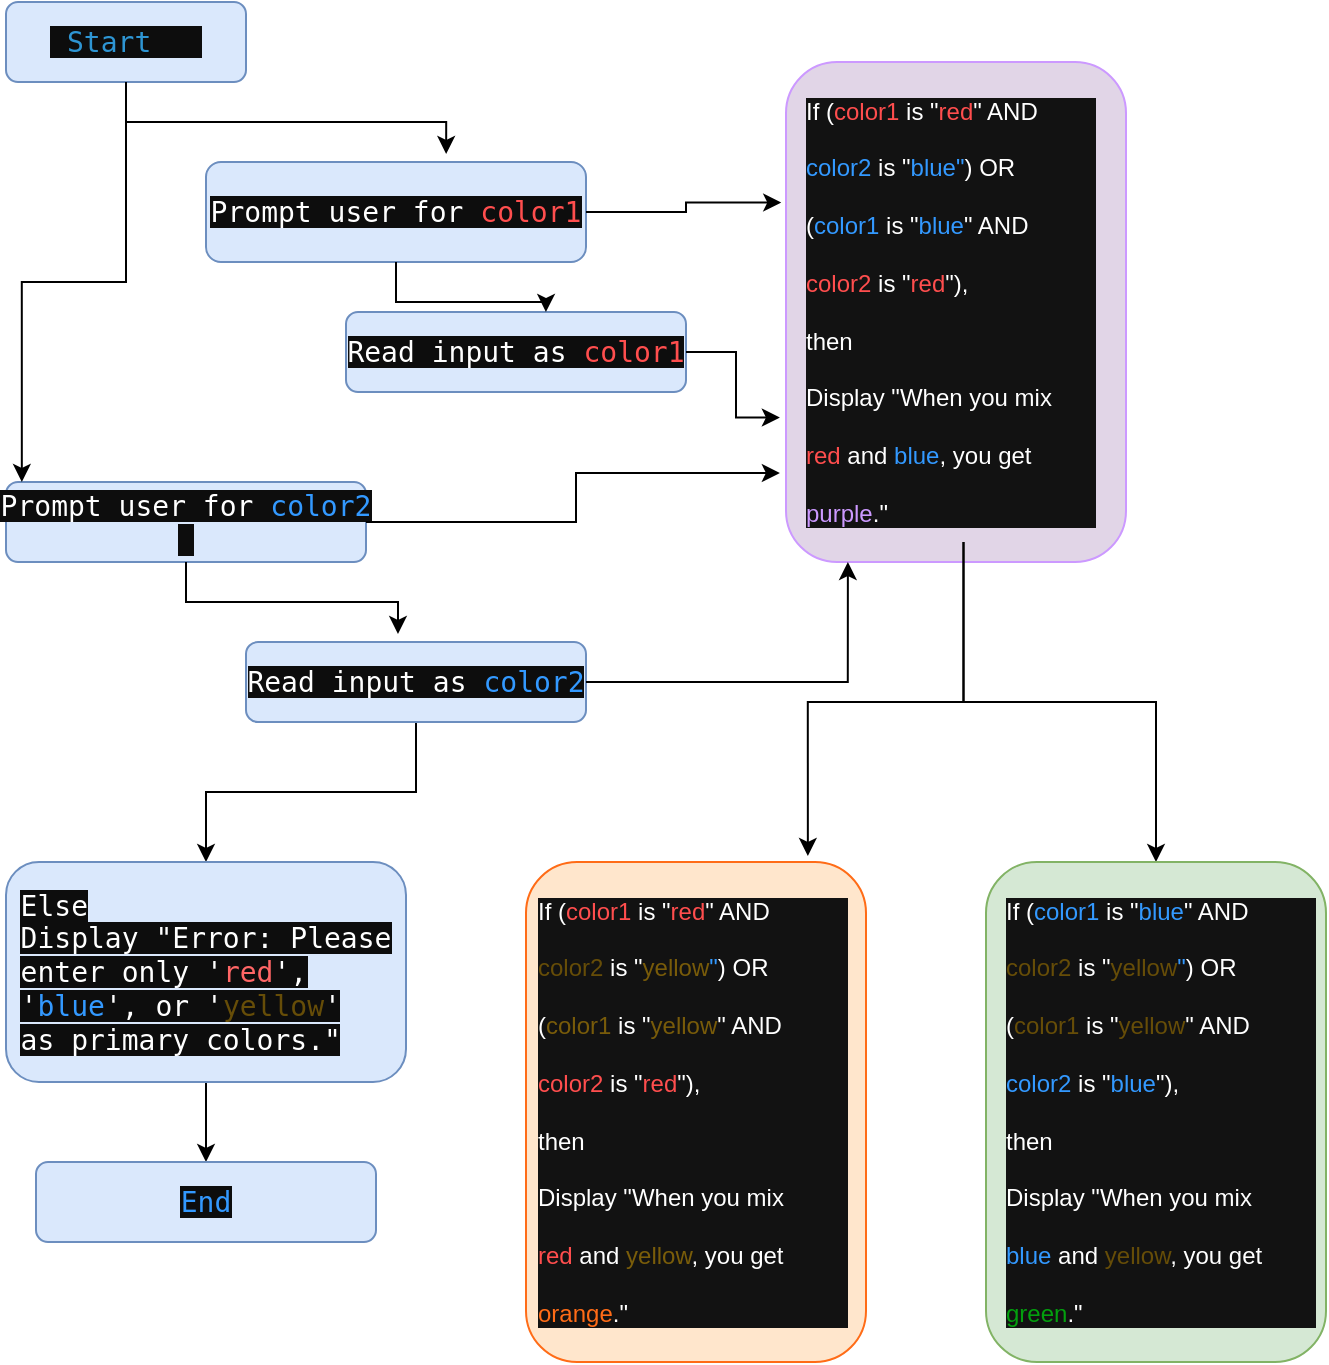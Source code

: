 <mxfile version="24.4.0" type="github">
  <diagram id="C5RBs43oDa-KdzZeNtuy" name="Page-1">
    <mxGraphModel dx="1029" dy="859" grid="1" gridSize="10" guides="1" tooltips="1" connect="1" arrows="1" fold="1" page="1" pageScale="1" pageWidth="827" pageHeight="1169" math="0" shadow="0">
      <root>
        <mxCell id="WIyWlLk6GJQsqaUBKTNV-0" />
        <mxCell id="WIyWlLk6GJQsqaUBKTNV-1" parent="WIyWlLk6GJQsqaUBKTNV-0" />
        <mxCell id="WIyWlLk6GJQsqaUBKTNV-3" value="&lt;span style=&quot;color: rgb(255, 255, 255); font-family: &amp;quot;Söhne Mono&amp;quot;, Monaco, &amp;quot;Andale Mono&amp;quot;, &amp;quot;Ubuntu Mono&amp;quot;, monospace; font-size: 14px; text-align: left; white-space: pre; background-color: rgb(13, 13, 13);&quot;&gt; &lt;/span&gt;&lt;span style=&quot;border: 0px solid rgb(227, 227, 227); box-sizing: border-box; --tw-border-spacing-x: 0; --tw-border-spacing-y: 0; --tw-translate-x: 0; --tw-translate-y: 0; --tw-rotate: 0; --tw-skew-x: 0; --tw-skew-y: 0; --tw-scale-x: 1; --tw-scale-y: 1; --tw-pan-x: ; --tw-pan-y: ; --tw-pinch-zoom: ; --tw-scroll-snap-strictness: proximity; --tw-gradient-from-position: ; --tw-gradient-via-position: ; --tw-gradient-to-position: ; --tw-ordinal: ; --tw-slashed-zero: ; --tw-numeric-figure: ; --tw-numeric-spacing: ; --tw-numeric-fraction: ; --tw-ring-inset: ; --tw-ring-offset-width: 0px; --tw-ring-offset-color: #fff; --tw-ring-color: rgba(69,89,164,.5); --tw-ring-offset-shadow: 0 0 transparent; --tw-ring-shadow: 0 0 transparent; --tw-shadow: 0 0 transparent; --tw-shadow-colored: 0 0 transparent; --tw-blur: ; --tw-brightness: ; --tw-contrast: ; --tw-grayscale: ; --tw-hue-rotate: ; --tw-invert: ; --tw-saturate: ; --tw-sepia: ; --tw-drop-shadow: ; --tw-backdrop-blur: ; --tw-backdrop-brightness: ; --tw-backdrop-contrast: ; --tw-backdrop-grayscale: ; --tw-backdrop-hue-rotate: ; --tw-backdrop-invert: ; --tw-backdrop-opacity: ; --tw-backdrop-saturate: ; --tw-backdrop-sepia: ; --tw-contain-size: ; --tw-contain-layout: ; --tw-contain-paint: ; --tw-contain-style: ; color: rgb(46, 149, 211); font-family: &amp;quot;Söhne Mono&amp;quot;, Monaco, &amp;quot;Andale Mono&amp;quot;, &amp;quot;Ubuntu Mono&amp;quot;, monospace; font-size: 14px; text-align: left; white-space: pre; background-color: rgb(13, 13, 13);&quot; class=&quot;hljs-keyword&quot;&gt;Start&lt;/span&gt;&lt;span style=&quot;color: rgb(255, 255, 255); font-family: &amp;quot;Söhne Mono&amp;quot;, Monaco, &amp;quot;Andale Mono&amp;quot;, &amp;quot;Ubuntu Mono&amp;quot;, monospace; font-size: 14px; text-align: left; white-space: pre; background-color: rgb(13, 13, 13);&quot;&gt;   &lt;/span&gt;" style="rounded=1;whiteSpace=wrap;html=1;fontSize=12;glass=0;strokeWidth=1;shadow=0;fillColor=#dae8fc;strokeColor=#6c8ebf;" parent="WIyWlLk6GJQsqaUBKTNV-1" vertex="1">
          <mxGeometry x="40" y="40" width="120" height="40" as="geometry" />
        </mxCell>
        <mxCell id="WIyWlLk6GJQsqaUBKTNV-7" value="&lt;div style=&quot;text-align: left;&quot;&gt;&lt;font face=&quot;Söhne Mono, Monaco, Andale Mono, Ubuntu Mono, monospace&quot;&gt;&lt;span style=&quot;font-size: 14px; white-space: pre; background-color: rgb(13, 13, 13);&quot;&gt;&lt;font color=&quot;#ffffff&quot;&gt;Prompt user for &lt;/font&gt;&lt;font color=&quot;#ff4e4e&quot;&gt;color1&lt;/font&gt;&lt;/span&gt;&lt;/font&gt;&lt;/div&gt;" style="rounded=1;whiteSpace=wrap;html=1;fontSize=12;glass=0;strokeWidth=1;shadow=0;fillColor=#dae8fc;strokeColor=#6c8ebf;" parent="WIyWlLk6GJQsqaUBKTNV-1" vertex="1">
          <mxGeometry x="140" y="120" width="190" height="50" as="geometry" />
        </mxCell>
        <mxCell id="WIyWlLk6GJQsqaUBKTNV-11" value="&lt;span style=&quot;color: rgb(255, 255, 255); font-family: &amp;quot;Söhne Mono&amp;quot;, Monaco, &amp;quot;Andale Mono&amp;quot;, &amp;quot;Ubuntu Mono&amp;quot;, monospace; font-size: 14px; text-align: left; white-space: pre; background-color: rgb(13, 13, 13);&quot;&gt;Prompt user for &lt;/span&gt;&lt;font color=&quot;#3399ff&quot;&gt;&lt;span style=&quot;font-family: &amp;quot;Söhne Mono&amp;quot;, Monaco, &amp;quot;Andale Mono&amp;quot;, &amp;quot;Ubuntu Mono&amp;quot;, monospace; font-size: 14px; text-align: left; white-space: pre; background-color: rgb(13, 13, 13);&quot;&gt;c&lt;/span&gt;&lt;span style=&quot;font-family: &amp;quot;Söhne Mono&amp;quot;, Monaco, &amp;quot;Andale Mono&amp;quot;, &amp;quot;Ubuntu Mono&amp;quot;, monospace; font-size: 14px; text-align: left; white-space: pre; background-color: rgb(13, 13, 13);&quot;&gt;olor2&lt;/span&gt;&lt;/font&gt;&lt;span style=&quot;color: rgb(255, 255, 255); font-family: &amp;quot;Söhne Mono&amp;quot;, Monaco, &amp;quot;Andale Mono&amp;quot;, &amp;quot;Ubuntu Mono&amp;quot;, monospace; font-size: 14px; text-align: left; white-space: pre; background-color: rgb(13, 13, 13);&quot;&gt; &lt;/span&gt;" style="rounded=1;whiteSpace=wrap;html=1;fontSize=12;glass=0;strokeWidth=1;shadow=0;fillColor=#dae8fc;strokeColor=#6c8ebf;" parent="WIyWlLk6GJQsqaUBKTNV-1" vertex="1">
          <mxGeometry x="40" y="280" width="180" height="40" as="geometry" />
        </mxCell>
        <mxCell id="WIyWlLk6GJQsqaUBKTNV-12" value="&lt;span style=&quot;color: rgb(255, 255, 255); font-family: &amp;quot;Söhne Mono&amp;quot;, Monaco, &amp;quot;Andale Mono&amp;quot;, &amp;quot;Ubuntu Mono&amp;quot;, monospace; font-size: 14px; text-align: left; white-space: pre; background-color: rgb(13, 13, 13);&quot;&gt;Read input as&lt;/span&gt;&lt;span style=&quot;color: rgb(255, 255, 255); font-family: &amp;quot;Söhne Mono&amp;quot;, Monaco, &amp;quot;Andale Mono&amp;quot;, &amp;quot;Ubuntu Mono&amp;quot;, monospace; font-size: 14px; text-align: left; white-space: pre; background-color: rgb(13, 13, 13);&quot;&gt; &lt;/span&gt;&lt;span style=&quot;font-family: &amp;quot;Söhne Mono&amp;quot;, Monaco, &amp;quot;Andale Mono&amp;quot;, &amp;quot;Ubuntu Mono&amp;quot;, monospace; font-size: 14px; text-align: left; white-space: pre; background-color: rgb(13, 13, 13);&quot;&gt;&lt;font color=&quot;#ff4e4e&quot;&gt;color1&lt;/font&gt;&lt;/span&gt;" style="rounded=1;whiteSpace=wrap;html=1;fontSize=12;glass=0;strokeWidth=1;shadow=0;fillColor=#dae8fc;strokeColor=#6c8ebf;" parent="WIyWlLk6GJQsqaUBKTNV-1" vertex="1">
          <mxGeometry x="210" y="195" width="170" height="40" as="geometry" />
        </mxCell>
        <mxCell id="tAK1Aq4FmUaZZ4Jkdsqc-34" style="edgeStyle=orthogonalEdgeStyle;rounded=0;orthogonalLoop=1;jettySize=auto;html=1;entryX=0.5;entryY=0;entryDx=0;entryDy=0;" edge="1" parent="WIyWlLk6GJQsqaUBKTNV-1" source="tAK1Aq4FmUaZZ4Jkdsqc-4" target="tAK1Aq4FmUaZZ4Jkdsqc-33">
          <mxGeometry relative="1" as="geometry" />
        </mxCell>
        <mxCell id="tAK1Aq4FmUaZZ4Jkdsqc-4" value="&lt;span style=&quot;color: rgb(255, 255, 255); font-family: &amp;quot;Söhne Mono&amp;quot;, Monaco, &amp;quot;Andale Mono&amp;quot;, &amp;quot;Ubuntu Mono&amp;quot;, monospace; font-size: 14px; text-align: left; white-space: pre; background-color: rgb(13, 13, 13);&quot;&gt;Read input as&lt;/span&gt;&lt;span style=&quot;color: rgb(255, 255, 255); font-family: &amp;quot;Söhne Mono&amp;quot;, Monaco, &amp;quot;Andale Mono&amp;quot;, &amp;quot;Ubuntu Mono&amp;quot;, monospace; font-size: 14px; text-align: left; white-space: pre; background-color: rgb(13, 13, 13);&quot;&gt; &lt;/span&gt;&lt;span style=&quot;font-family: &amp;quot;Söhne Mono&amp;quot;, Monaco, &amp;quot;Andale Mono&amp;quot;, &amp;quot;Ubuntu Mono&amp;quot;, monospace; font-size: 14px; text-align: left; white-space: pre; background-color: rgb(13, 13, 13);&quot;&gt;&lt;font color=&quot;#3399ff&quot;&gt;color2&lt;/font&gt;&lt;/span&gt;" style="rounded=1;whiteSpace=wrap;html=1;fontSize=12;glass=0;strokeWidth=1;shadow=0;fillColor=#dae8fc;strokeColor=#6c8ebf;" vertex="1" parent="WIyWlLk6GJQsqaUBKTNV-1">
          <mxGeometry x="160" y="360" width="170" height="40" as="geometry" />
        </mxCell>
        <mxCell id="tAK1Aq4FmUaZZ4Jkdsqc-7" value="" style="rounded=1;whiteSpace=wrap;html=1;fontSize=12;glass=0;strokeWidth=1;shadow=0;fillColor=#e1d5e7;strokeColor=#CC99FF;" vertex="1" parent="WIyWlLk6GJQsqaUBKTNV-1">
          <mxGeometry x="430" y="70" width="170" height="250" as="geometry" />
        </mxCell>
        <mxCell id="tAK1Aq4FmUaZZ4Jkdsqc-32" style="edgeStyle=orthogonalEdgeStyle;rounded=0;orthogonalLoop=1;jettySize=auto;html=1;entryX=0.5;entryY=0;entryDx=0;entryDy=0;" edge="1" parent="WIyWlLk6GJQsqaUBKTNV-1" source="tAK1Aq4FmUaZZ4Jkdsqc-8" target="tAK1Aq4FmUaZZ4Jkdsqc-29">
          <mxGeometry relative="1" as="geometry" />
        </mxCell>
        <mxCell id="tAK1Aq4FmUaZZ4Jkdsqc-8" value="If (&lt;font color=&quot;#ff4e4e&quot;&gt;color1&lt;/font&gt; is &quot;&lt;font color=&quot;#ff4e4e&quot;&gt;red&lt;/font&gt;&quot; AND  &lt;br&gt;&lt;br&gt;&lt;font color=&quot;#3399ff&quot;&gt; color2&lt;/font&gt; is &quot;&lt;font color=&quot;#3399ff&quot;&gt;blue&quot;&lt;/font&gt;) OR     &lt;br&gt;&lt;br&gt; (&lt;font color=&quot;#3399ff&quot;&gt;color1&lt;/font&gt; is &quot;&lt;font color=&quot;#3399ff&quot;&gt;blue&lt;/font&gt;&quot; AND&amp;nbsp; &amp;nbsp; &amp;nbsp; &amp;nbsp; &amp;nbsp;&amp;nbsp;&lt;br&gt;&lt;br&gt;&lt;font color=&quot;#ff4e4e&quot;&gt;color2&lt;/font&gt; is &quot;&lt;font color=&quot;#ff4e4e&quot;&gt;red&lt;/font&gt;&quot;),        &lt;br&gt;&lt;br&gt; then                     &lt;br&gt;&lt;br&gt;  Display &quot;When you mix  &lt;br&gt;&lt;br&gt;&lt;font color=&quot;#ff4e4e&quot;&gt;   red&lt;/font&gt; and &lt;font color=&quot;#3399ff&quot;&gt;blue&lt;/font&gt;, you get  &lt;br&gt;&lt;br&gt;&lt;font color=&quot;#cc99ff&quot;&gt;  purple&lt;/font&gt;.&quot;" style="text;whiteSpace=wrap;html=1;verticalAlign=middle;fontColor=#FFFFFF;labelBackgroundColor=#121212;labelBorderColor=none;textShadow=0;" vertex="1" parent="WIyWlLk6GJQsqaUBKTNV-1">
          <mxGeometry x="437.5" y="80" width="162.5" height="230" as="geometry" />
        </mxCell>
        <mxCell id="tAK1Aq4FmUaZZ4Jkdsqc-14" style="edgeStyle=orthogonalEdgeStyle;rounded=0;orthogonalLoop=1;jettySize=auto;html=1;entryX=0.447;entryY=-0.1;entryDx=0;entryDy=0;entryPerimeter=0;" edge="1" parent="WIyWlLk6GJQsqaUBKTNV-1" source="WIyWlLk6GJQsqaUBKTNV-11" target="tAK1Aq4FmUaZZ4Jkdsqc-4">
          <mxGeometry relative="1" as="geometry" />
        </mxCell>
        <mxCell id="tAK1Aq4FmUaZZ4Jkdsqc-15" style="edgeStyle=orthogonalEdgeStyle;rounded=0;orthogonalLoop=1;jettySize=auto;html=1;entryX=0.588;entryY=0;entryDx=0;entryDy=0;entryPerimeter=0;" edge="1" parent="WIyWlLk6GJQsqaUBKTNV-1" source="WIyWlLk6GJQsqaUBKTNV-7" target="WIyWlLk6GJQsqaUBKTNV-12">
          <mxGeometry relative="1" as="geometry" />
        </mxCell>
        <mxCell id="tAK1Aq4FmUaZZ4Jkdsqc-16" style="edgeStyle=orthogonalEdgeStyle;rounded=0;orthogonalLoop=1;jettySize=auto;html=1;entryX=0.632;entryY=-0.08;entryDx=0;entryDy=0;entryPerimeter=0;" edge="1" parent="WIyWlLk6GJQsqaUBKTNV-1" source="WIyWlLk6GJQsqaUBKTNV-3" target="WIyWlLk6GJQsqaUBKTNV-7">
          <mxGeometry relative="1" as="geometry" />
        </mxCell>
        <mxCell id="tAK1Aq4FmUaZZ4Jkdsqc-17" style="edgeStyle=orthogonalEdgeStyle;rounded=0;orthogonalLoop=1;jettySize=auto;html=1;entryX=0.044;entryY=0;entryDx=0;entryDy=0;entryPerimeter=0;" edge="1" parent="WIyWlLk6GJQsqaUBKTNV-1" source="WIyWlLk6GJQsqaUBKTNV-3" target="WIyWlLk6GJQsqaUBKTNV-11">
          <mxGeometry relative="1" as="geometry" />
        </mxCell>
        <mxCell id="tAK1Aq4FmUaZZ4Jkdsqc-20" style="edgeStyle=orthogonalEdgeStyle;rounded=0;orthogonalLoop=1;jettySize=auto;html=1;entryX=-0.014;entryY=0.281;entryDx=0;entryDy=0;entryPerimeter=0;" edge="1" parent="WIyWlLk6GJQsqaUBKTNV-1" source="WIyWlLk6GJQsqaUBKTNV-7" target="tAK1Aq4FmUaZZ4Jkdsqc-7">
          <mxGeometry relative="1" as="geometry" />
        </mxCell>
        <mxCell id="tAK1Aq4FmUaZZ4Jkdsqc-21" style="edgeStyle=orthogonalEdgeStyle;rounded=0;orthogonalLoop=1;jettySize=auto;html=1;entryX=-0.018;entryY=0.822;entryDx=0;entryDy=0;entryPerimeter=0;" edge="1" parent="WIyWlLk6GJQsqaUBKTNV-1" source="WIyWlLk6GJQsqaUBKTNV-11" target="tAK1Aq4FmUaZZ4Jkdsqc-7">
          <mxGeometry relative="1" as="geometry" />
        </mxCell>
        <mxCell id="tAK1Aq4FmUaZZ4Jkdsqc-22" style="edgeStyle=orthogonalEdgeStyle;rounded=0;orthogonalLoop=1;jettySize=auto;html=1;entryX=0.182;entryY=1;entryDx=0;entryDy=0;entryPerimeter=0;" edge="1" parent="WIyWlLk6GJQsqaUBKTNV-1" source="tAK1Aq4FmUaZZ4Jkdsqc-4" target="tAK1Aq4FmUaZZ4Jkdsqc-7">
          <mxGeometry relative="1" as="geometry" />
        </mxCell>
        <mxCell id="tAK1Aq4FmUaZZ4Jkdsqc-23" style="edgeStyle=orthogonalEdgeStyle;rounded=0;orthogonalLoop=1;jettySize=auto;html=1;entryX=-0.018;entryY=0.711;entryDx=0;entryDy=0;entryPerimeter=0;" edge="1" parent="WIyWlLk6GJQsqaUBKTNV-1" source="WIyWlLk6GJQsqaUBKTNV-12" target="tAK1Aq4FmUaZZ4Jkdsqc-7">
          <mxGeometry relative="1" as="geometry" />
        </mxCell>
        <mxCell id="tAK1Aq4FmUaZZ4Jkdsqc-24" value="" style="rounded=1;whiteSpace=wrap;html=1;fontSize=12;glass=0;strokeWidth=1;shadow=0;fillColor=#ffe6cc;strokeColor=#FF6C17;labelBackgroundColor=default;" vertex="1" parent="WIyWlLk6GJQsqaUBKTNV-1">
          <mxGeometry x="300" y="470" width="170" height="250" as="geometry" />
        </mxCell>
        <mxCell id="tAK1Aq4FmUaZZ4Jkdsqc-25" value="If (&lt;font color=&quot;#ff4e4e&quot;&gt;color1&lt;/font&gt; is &quot;&lt;font color=&quot;#ff4e4e&quot;&gt;red&lt;/font&gt;&quot; AND  &lt;br&gt;&lt;br&gt;&lt;font color=&quot;#664d08&quot;&gt; color2&lt;/font&gt; is &quot;&lt;font color=&quot;#785b0a&quot;&gt;yellow&lt;/font&gt;&lt;font color=&quot;#3399ff&quot;&gt;&quot;&lt;/font&gt;) OR     &lt;br&gt;&lt;br&gt; (&lt;font color=&quot;#785b0a&quot;&gt;color1&lt;/font&gt; is &quot;&lt;font color=&quot;#785b0a&quot;&gt;yellow&lt;/font&gt;&quot; AND&amp;nbsp; &amp;nbsp; &amp;nbsp; &amp;nbsp; &amp;nbsp;&amp;nbsp;&lt;br&gt;&lt;br&gt;&lt;font color=&quot;#ff4e4e&quot;&gt;color2&lt;/font&gt; is &quot;&lt;font color=&quot;#ff4e4e&quot;&gt;red&lt;/font&gt;&quot;),        &lt;br&gt;&lt;br&gt; then                     &lt;br&gt;&lt;br&gt;  Display &quot;When you mix  &lt;br&gt;&lt;br&gt;&lt;font color=&quot;#ff4e4e&quot;&gt;   red&lt;/font&gt; and &lt;font color=&quot;#7a5d0a&quot;&gt;yellow&lt;/font&gt;, you get  &lt;br&gt;&lt;br&gt;&lt;font color=&quot;#ff6c17&quot;&gt;orange&lt;/font&gt;.&quot;" style="text;whiteSpace=wrap;html=1;verticalAlign=middle;fontColor=#FFFFFF;labelBackgroundColor=#121212;labelBorderColor=none;textShadow=0;" vertex="1" parent="WIyWlLk6GJQsqaUBKTNV-1">
          <mxGeometry x="303.75" y="480" width="162.5" height="230" as="geometry" />
        </mxCell>
        <mxCell id="tAK1Aq4FmUaZZ4Jkdsqc-26" style="edgeStyle=orthogonalEdgeStyle;rounded=0;orthogonalLoop=1;jettySize=auto;html=1;entryX=0.829;entryY=-0.012;entryDx=0;entryDy=0;entryPerimeter=0;" edge="1" parent="WIyWlLk6GJQsqaUBKTNV-1" source="tAK1Aq4FmUaZZ4Jkdsqc-8" target="tAK1Aq4FmUaZZ4Jkdsqc-24">
          <mxGeometry relative="1" as="geometry" />
        </mxCell>
        <mxCell id="tAK1Aq4FmUaZZ4Jkdsqc-29" value="" style="rounded=1;whiteSpace=wrap;html=1;fontSize=12;glass=0;strokeWidth=1;shadow=0;fillColor=#d5e8d4;strokeColor=#82B365;" vertex="1" parent="WIyWlLk6GJQsqaUBKTNV-1">
          <mxGeometry x="530" y="470" width="170" height="250" as="geometry" />
        </mxCell>
        <mxCell id="tAK1Aq4FmUaZZ4Jkdsqc-31" value="If (&lt;font color=&quot;#3399ff&quot;&gt;color1&lt;/font&gt; is &quot;&lt;font color=&quot;#3399ff&quot;&gt;blue&lt;/font&gt;&quot; AND  &lt;br&gt;&lt;br&gt;&lt;font color=&quot;#664d08&quot;&gt; color2&lt;/font&gt; is &quot;&lt;font color=&quot;#664d08&quot;&gt;yellow&lt;/font&gt;&lt;font color=&quot;#3399ff&quot;&gt;&quot;&lt;/font&gt;) OR     &lt;br&gt;&lt;br&gt; (&lt;font color=&quot;#664d08&quot;&gt;color1&lt;/font&gt; is &quot;&lt;font color=&quot;#664d08&quot;&gt;yellow&lt;/font&gt;&quot; AND&amp;nbsp; &amp;nbsp; &amp;nbsp; &amp;nbsp; &amp;nbsp;&amp;nbsp;&lt;br&gt;&lt;br&gt;&lt;font color=&quot;#3399ff&quot;&gt;color2&lt;/font&gt; is &quot;&lt;font color=&quot;#3399ff&quot;&gt;blue&lt;/font&gt;&quot;),        &lt;br&gt;&lt;br&gt; then                     &lt;br&gt;&lt;br&gt;  Display &quot;When you mix  &lt;br&gt;&lt;br&gt;&lt;font color=&quot;#3399ff&quot;&gt;blue&lt;/font&gt; and &lt;font color=&quot;#664d08&quot;&gt;yellow&lt;/font&gt;, you get  &lt;br&gt;&lt;br&gt;&lt;font color=&quot;#03a00e&quot;&gt;green&lt;/font&gt;.&quot;" style="text;whiteSpace=wrap;html=1;verticalAlign=middle;fontColor=#FFFFFF;labelBackgroundColor=#121212;labelBorderColor=none;textShadow=0;" vertex="1" parent="WIyWlLk6GJQsqaUBKTNV-1">
          <mxGeometry x="537.5" y="480" width="162.5" height="230" as="geometry" />
        </mxCell>
        <mxCell id="tAK1Aq4FmUaZZ4Jkdsqc-35" style="edgeStyle=orthogonalEdgeStyle;rounded=0;orthogonalLoop=1;jettySize=auto;html=1;" edge="1" parent="WIyWlLk6GJQsqaUBKTNV-1" source="tAK1Aq4FmUaZZ4Jkdsqc-33">
          <mxGeometry relative="1" as="geometry">
            <mxPoint x="140" y="620" as="targetPoint" />
          </mxGeometry>
        </mxCell>
        <mxCell id="tAK1Aq4FmUaZZ4Jkdsqc-33" value="&lt;div style=&quot;text-align: left;&quot;&gt;&lt;font face=&quot;Söhne Mono, Monaco, Andale Mono, Ubuntu Mono, monospace&quot; color=&quot;#ffffff&quot;&gt;&lt;span style=&quot;font-size: 14px; white-space: pre; background-color: rgb(13, 13, 13);&quot;&gt;Else&lt;/span&gt;&lt;/font&gt;&lt;/div&gt;&lt;div style=&quot;text-align: left;&quot;&gt;&lt;font face=&quot;Söhne Mono, Monaco, Andale Mono, Ubuntu Mono, monospace&quot; color=&quot;#ffffff&quot;&gt;&lt;span style=&quot;font-size: 14px; white-space: pre; background-color: rgb(13, 13, 13);&quot;&gt;Display &quot;Error: Please&lt;/span&gt;&lt;/font&gt;&lt;/div&gt;&lt;div style=&quot;text-align: left;&quot;&gt;&lt;font face=&quot;Söhne Mono, Monaco, Andale Mono, Ubuntu Mono, monospace&quot;&gt;&lt;span style=&quot;font-size: 14px; white-space: pre; background-color: rgb(13, 13, 13);&quot;&gt;&lt;font color=&quot;#ffffff&quot;&gt;enter only &#39;&lt;/font&gt;&lt;font color=&quot;#ff6666&quot;&gt;red&lt;/font&gt;&lt;font color=&quot;#ffffff&quot;&gt;&#39;,&lt;/font&gt;&lt;/span&gt;&lt;/font&gt;&lt;/div&gt;&lt;div style=&quot;text-align: left;&quot;&gt;&lt;font face=&quot;Söhne Mono, Monaco, Andale Mono, Ubuntu Mono, monospace&quot;&gt;&lt;span style=&quot;font-size: 14px; white-space: pre; background-color: rgb(13, 13, 13);&quot;&gt;&lt;font color=&quot;#ffffff&quot;&gt;&#39;&lt;/font&gt;&lt;font color=&quot;#3399ff&quot;&gt;blue&lt;/font&gt;&lt;font color=&quot;#ffffff&quot;&gt;&#39;, or &#39;&lt;/font&gt;&lt;font color=&quot;#664d08&quot;&gt;yellow&lt;/font&gt;&lt;font color=&quot;#ffffff&quot;&gt;&#39;&lt;/font&gt;&lt;/span&gt;&lt;/font&gt;&lt;/div&gt;&lt;div style=&quot;text-align: left;&quot;&gt;&lt;font face=&quot;Söhne Mono, Monaco, Andale Mono, Ubuntu Mono, monospace&quot; color=&quot;#ffffff&quot;&gt;&lt;span style=&quot;font-size: 14px; white-space: pre; background-color: rgb(13, 13, 13);&quot;&gt;as primary colors.&quot;&lt;/span&gt;&lt;/font&gt;&lt;/div&gt;" style="rounded=1;whiteSpace=wrap;html=1;fontSize=12;glass=0;strokeWidth=1;shadow=0;fillColor=#dae8fc;strokeColor=#6c8ebf;" vertex="1" parent="WIyWlLk6GJQsqaUBKTNV-1">
          <mxGeometry x="40" y="470" width="200" height="110" as="geometry" />
        </mxCell>
        <mxCell id="tAK1Aq4FmUaZZ4Jkdsqc-36" value="&lt;div style=&quot;text-align: left;&quot;&gt;&lt;font color=&quot;#3399ff&quot; face=&quot;Söhne Mono, Monaco, Andale Mono, Ubuntu Mono, monospace&quot;&gt;&lt;span style=&quot;font-size: 14px; white-space: pre; background-color: rgb(13, 13, 13);&quot;&gt;End&lt;/span&gt;&lt;/font&gt;&lt;/div&gt;" style="rounded=1;whiteSpace=wrap;html=1;fontSize=12;glass=0;strokeWidth=1;shadow=0;fillColor=#dae8fc;strokeColor=#6c8ebf;" vertex="1" parent="WIyWlLk6GJQsqaUBKTNV-1">
          <mxGeometry x="55" y="620" width="170" height="40" as="geometry" />
        </mxCell>
      </root>
    </mxGraphModel>
  </diagram>
</mxfile>
